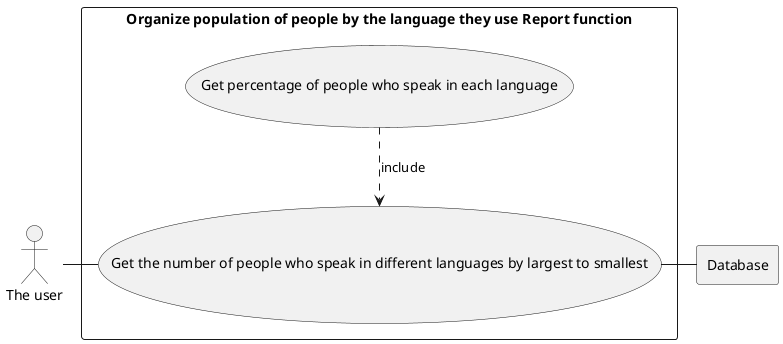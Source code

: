@startuml

actor user as "The user"

rectangle Database

rectangle "Organize population of people by the language they use Report function" {



    usecase UC as "Get the number of people who speak in different languages by largest to smallest"
    usecase percentage as "Get percentage of people who speak in each language"
    user - UC


    UC - Database
    percentage ..> UC : include

}

@enduml